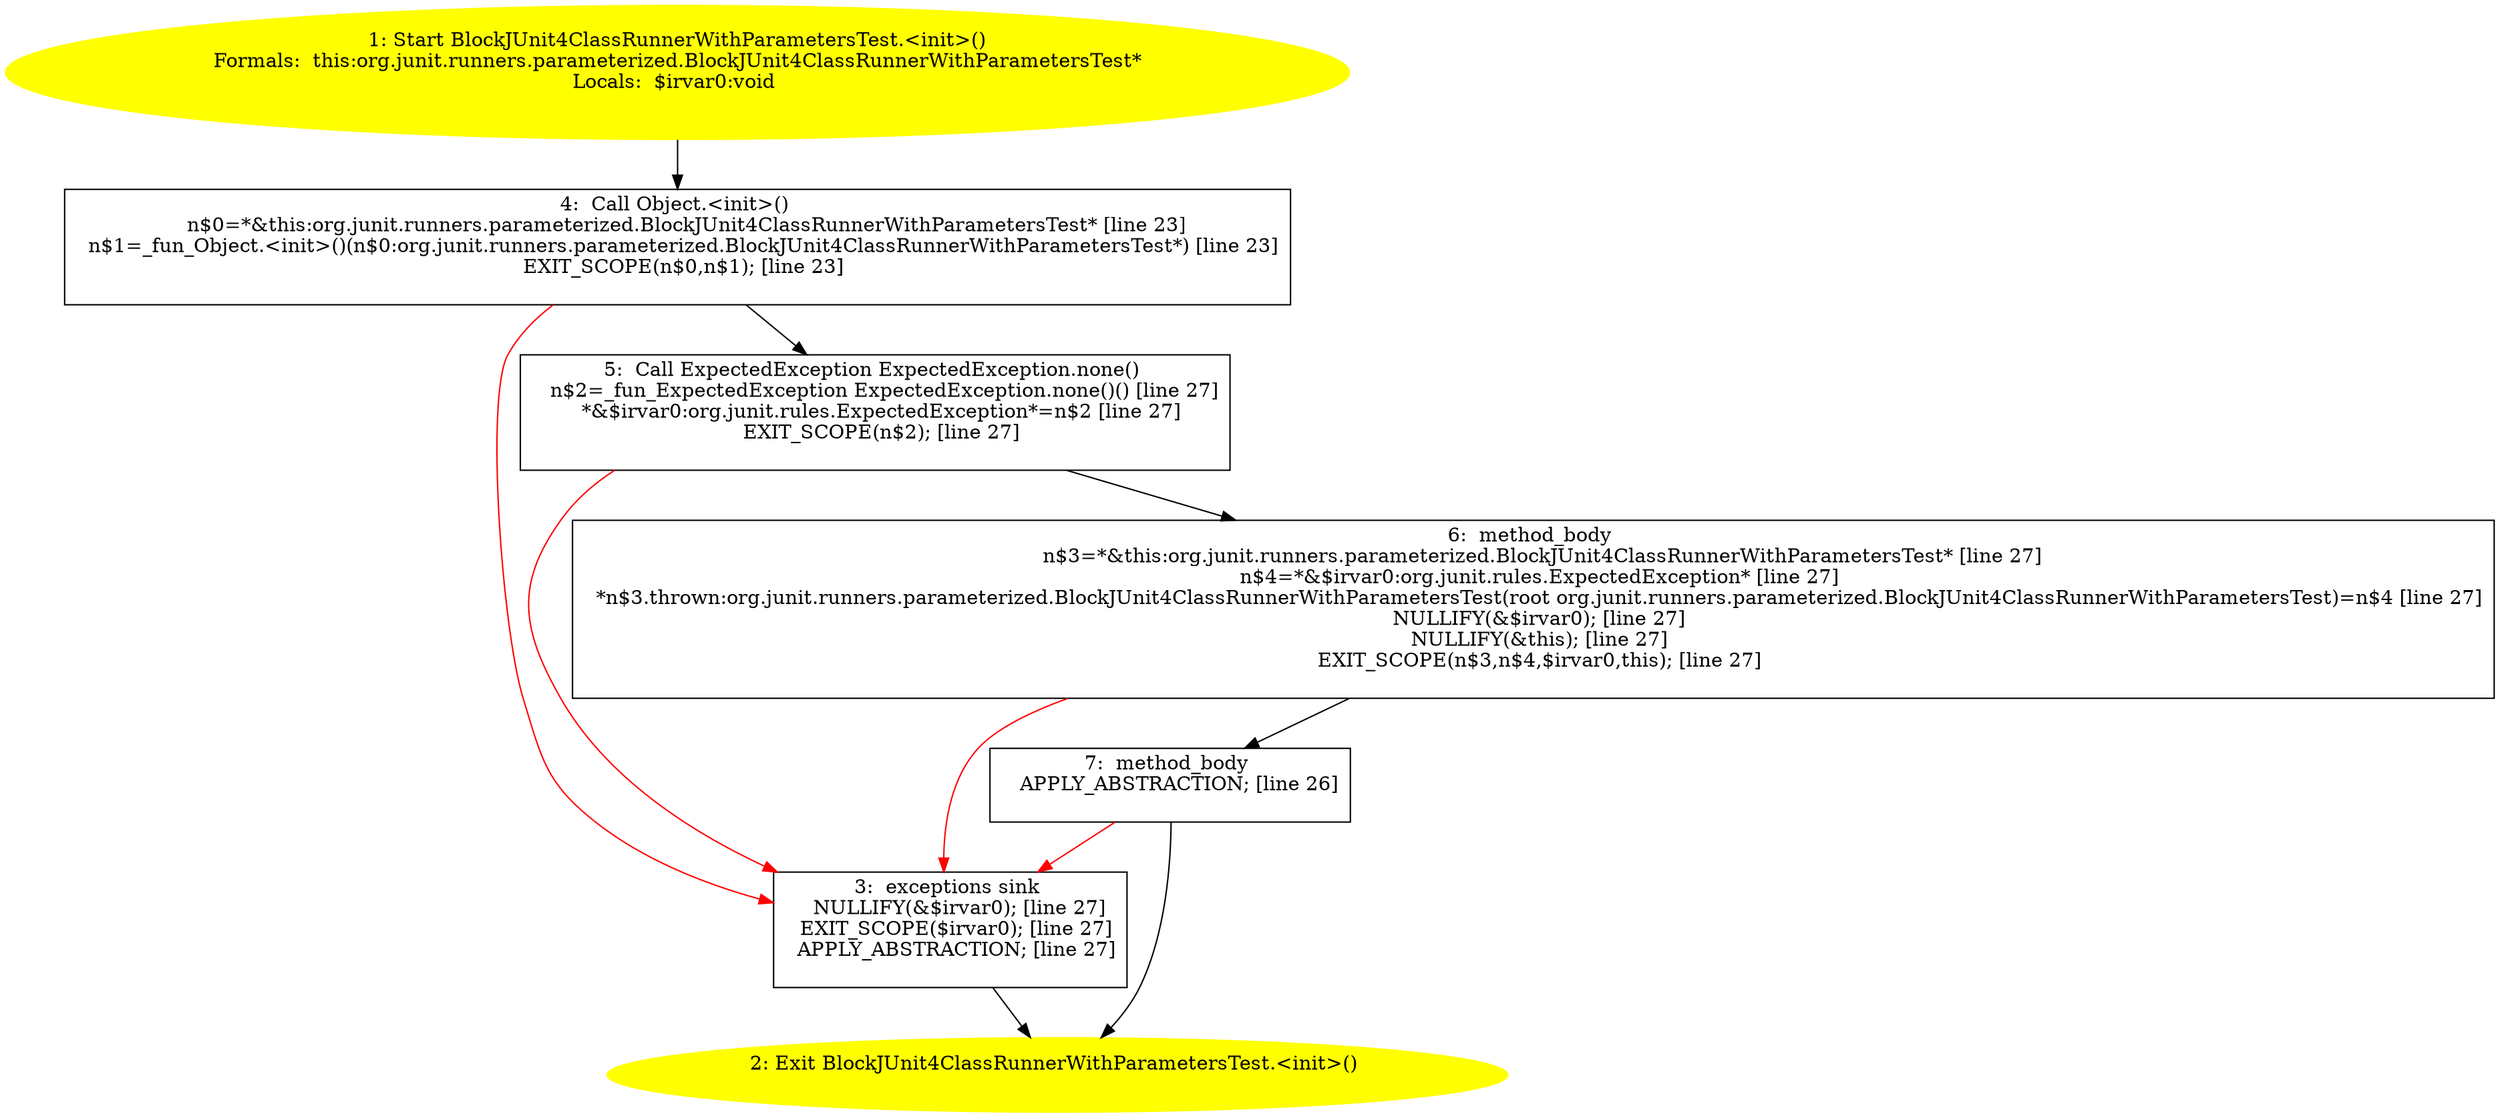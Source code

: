 /* @generated */
digraph cfg {
"org.junit.runners.parameterized.BlockJUnit4ClassRunnerWithParametersTest.<init>().60e3340cfadf333d6a15b43f43b21fb1_1" [label="1: Start BlockJUnit4ClassRunnerWithParametersTest.<init>()\nFormals:  this:org.junit.runners.parameterized.BlockJUnit4ClassRunnerWithParametersTest*\nLocals:  $irvar0:void \n  " color=yellow style=filled]
	

	 "org.junit.runners.parameterized.BlockJUnit4ClassRunnerWithParametersTest.<init>().60e3340cfadf333d6a15b43f43b21fb1_1" -> "org.junit.runners.parameterized.BlockJUnit4ClassRunnerWithParametersTest.<init>().60e3340cfadf333d6a15b43f43b21fb1_4" ;
"org.junit.runners.parameterized.BlockJUnit4ClassRunnerWithParametersTest.<init>().60e3340cfadf333d6a15b43f43b21fb1_2" [label="2: Exit BlockJUnit4ClassRunnerWithParametersTest.<init>() \n  " color=yellow style=filled]
	

"org.junit.runners.parameterized.BlockJUnit4ClassRunnerWithParametersTest.<init>().60e3340cfadf333d6a15b43f43b21fb1_3" [label="3:  exceptions sink \n   NULLIFY(&$irvar0); [line 27]\n  EXIT_SCOPE($irvar0); [line 27]\n  APPLY_ABSTRACTION; [line 27]\n " shape="box"]
	

	 "org.junit.runners.parameterized.BlockJUnit4ClassRunnerWithParametersTest.<init>().60e3340cfadf333d6a15b43f43b21fb1_3" -> "org.junit.runners.parameterized.BlockJUnit4ClassRunnerWithParametersTest.<init>().60e3340cfadf333d6a15b43f43b21fb1_2" ;
"org.junit.runners.parameterized.BlockJUnit4ClassRunnerWithParametersTest.<init>().60e3340cfadf333d6a15b43f43b21fb1_4" [label="4:  Call Object.<init>() \n   n$0=*&this:org.junit.runners.parameterized.BlockJUnit4ClassRunnerWithParametersTest* [line 23]\n  n$1=_fun_Object.<init>()(n$0:org.junit.runners.parameterized.BlockJUnit4ClassRunnerWithParametersTest*) [line 23]\n  EXIT_SCOPE(n$0,n$1); [line 23]\n " shape="box"]
	

	 "org.junit.runners.parameterized.BlockJUnit4ClassRunnerWithParametersTest.<init>().60e3340cfadf333d6a15b43f43b21fb1_4" -> "org.junit.runners.parameterized.BlockJUnit4ClassRunnerWithParametersTest.<init>().60e3340cfadf333d6a15b43f43b21fb1_5" ;
	 "org.junit.runners.parameterized.BlockJUnit4ClassRunnerWithParametersTest.<init>().60e3340cfadf333d6a15b43f43b21fb1_4" -> "org.junit.runners.parameterized.BlockJUnit4ClassRunnerWithParametersTest.<init>().60e3340cfadf333d6a15b43f43b21fb1_3" [color="red" ];
"org.junit.runners.parameterized.BlockJUnit4ClassRunnerWithParametersTest.<init>().60e3340cfadf333d6a15b43f43b21fb1_5" [label="5:  Call ExpectedException ExpectedException.none() \n   n$2=_fun_ExpectedException ExpectedException.none()() [line 27]\n  *&$irvar0:org.junit.rules.ExpectedException*=n$2 [line 27]\n  EXIT_SCOPE(n$2); [line 27]\n " shape="box"]
	

	 "org.junit.runners.parameterized.BlockJUnit4ClassRunnerWithParametersTest.<init>().60e3340cfadf333d6a15b43f43b21fb1_5" -> "org.junit.runners.parameterized.BlockJUnit4ClassRunnerWithParametersTest.<init>().60e3340cfadf333d6a15b43f43b21fb1_6" ;
	 "org.junit.runners.parameterized.BlockJUnit4ClassRunnerWithParametersTest.<init>().60e3340cfadf333d6a15b43f43b21fb1_5" -> "org.junit.runners.parameterized.BlockJUnit4ClassRunnerWithParametersTest.<init>().60e3340cfadf333d6a15b43f43b21fb1_3" [color="red" ];
"org.junit.runners.parameterized.BlockJUnit4ClassRunnerWithParametersTest.<init>().60e3340cfadf333d6a15b43f43b21fb1_6" [label="6:  method_body \n   n$3=*&this:org.junit.runners.parameterized.BlockJUnit4ClassRunnerWithParametersTest* [line 27]\n  n$4=*&$irvar0:org.junit.rules.ExpectedException* [line 27]\n  *n$3.thrown:org.junit.runners.parameterized.BlockJUnit4ClassRunnerWithParametersTest(root org.junit.runners.parameterized.BlockJUnit4ClassRunnerWithParametersTest)=n$4 [line 27]\n  NULLIFY(&$irvar0); [line 27]\n  NULLIFY(&this); [line 27]\n  EXIT_SCOPE(n$3,n$4,$irvar0,this); [line 27]\n " shape="box"]
	

	 "org.junit.runners.parameterized.BlockJUnit4ClassRunnerWithParametersTest.<init>().60e3340cfadf333d6a15b43f43b21fb1_6" -> "org.junit.runners.parameterized.BlockJUnit4ClassRunnerWithParametersTest.<init>().60e3340cfadf333d6a15b43f43b21fb1_7" ;
	 "org.junit.runners.parameterized.BlockJUnit4ClassRunnerWithParametersTest.<init>().60e3340cfadf333d6a15b43f43b21fb1_6" -> "org.junit.runners.parameterized.BlockJUnit4ClassRunnerWithParametersTest.<init>().60e3340cfadf333d6a15b43f43b21fb1_3" [color="red" ];
"org.junit.runners.parameterized.BlockJUnit4ClassRunnerWithParametersTest.<init>().60e3340cfadf333d6a15b43f43b21fb1_7" [label="7:  method_body \n   APPLY_ABSTRACTION; [line 26]\n " shape="box"]
	

	 "org.junit.runners.parameterized.BlockJUnit4ClassRunnerWithParametersTest.<init>().60e3340cfadf333d6a15b43f43b21fb1_7" -> "org.junit.runners.parameterized.BlockJUnit4ClassRunnerWithParametersTest.<init>().60e3340cfadf333d6a15b43f43b21fb1_2" ;
	 "org.junit.runners.parameterized.BlockJUnit4ClassRunnerWithParametersTest.<init>().60e3340cfadf333d6a15b43f43b21fb1_7" -> "org.junit.runners.parameterized.BlockJUnit4ClassRunnerWithParametersTest.<init>().60e3340cfadf333d6a15b43f43b21fb1_3" [color="red" ];
}
